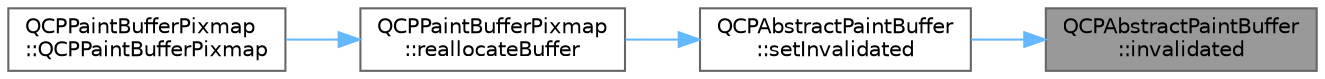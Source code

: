 digraph "QCPAbstractPaintBuffer::invalidated"
{
 // LATEX_PDF_SIZE
  bgcolor="transparent";
  edge [fontname=Helvetica,fontsize=10,labelfontname=Helvetica,labelfontsize=10];
  node [fontname=Helvetica,fontsize=10,shape=box,height=0.2,width=0.4];
  rankdir="RL";
  Node1 [label="QCPAbstractPaintBuffer\l::invalidated",height=0.2,width=0.4,color="gray40", fillcolor="grey60", style="filled", fontcolor="black",tooltip=" "];
  Node1 -> Node2 [dir="back",color="steelblue1",style="solid"];
  Node2 [label="QCPAbstractPaintBuffer\l::setInvalidated",height=0.2,width=0.4,color="grey40", fillcolor="white", style="filled",URL="$class_q_c_p_abstract_paint_buffer.html#ae4c7dc70dfc66be2879ce297b2b3d67f",tooltip=" "];
  Node2 -> Node3 [dir="back",color="steelblue1",style="solid"];
  Node3 [label="QCPPaintBufferPixmap\l::reallocateBuffer",height=0.2,width=0.4,color="grey40", fillcolor="white", style="filled",URL="$class_q_c_p_paint_buffer_pixmap.html#ad49f3205ba3463b1c44f8db3cfcc90f0",tooltip=" "];
  Node3 -> Node4 [dir="back",color="steelblue1",style="solid"];
  Node4 [label="QCPPaintBufferPixmap\l::QCPPaintBufferPixmap",height=0.2,width=0.4,color="grey40", fillcolor="white", style="filled",URL="$class_q_c_p_paint_buffer_pixmap.html#aef0224e03b9285509391fcd61a8e6844",tooltip=" "];
}
